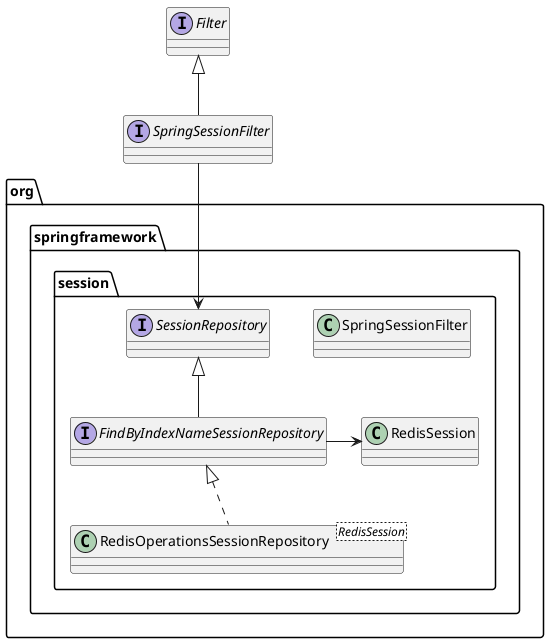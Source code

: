 @startuml


package org.springframework.session{

class SpringSessionFilter

interface FindByIndexNameSessionRepository extends SessionRepository{}

class RedisOperationsSessionRepository<RedisSession> implements FindByIndexNameSessionRepository{}

class RedisSession{}

}

interface SpringSessionFilter implements Filter{}

SpringSessionFilter --> SessionRepository

FindByIndexNameSessionRepository -> RedisSession

@enduml

